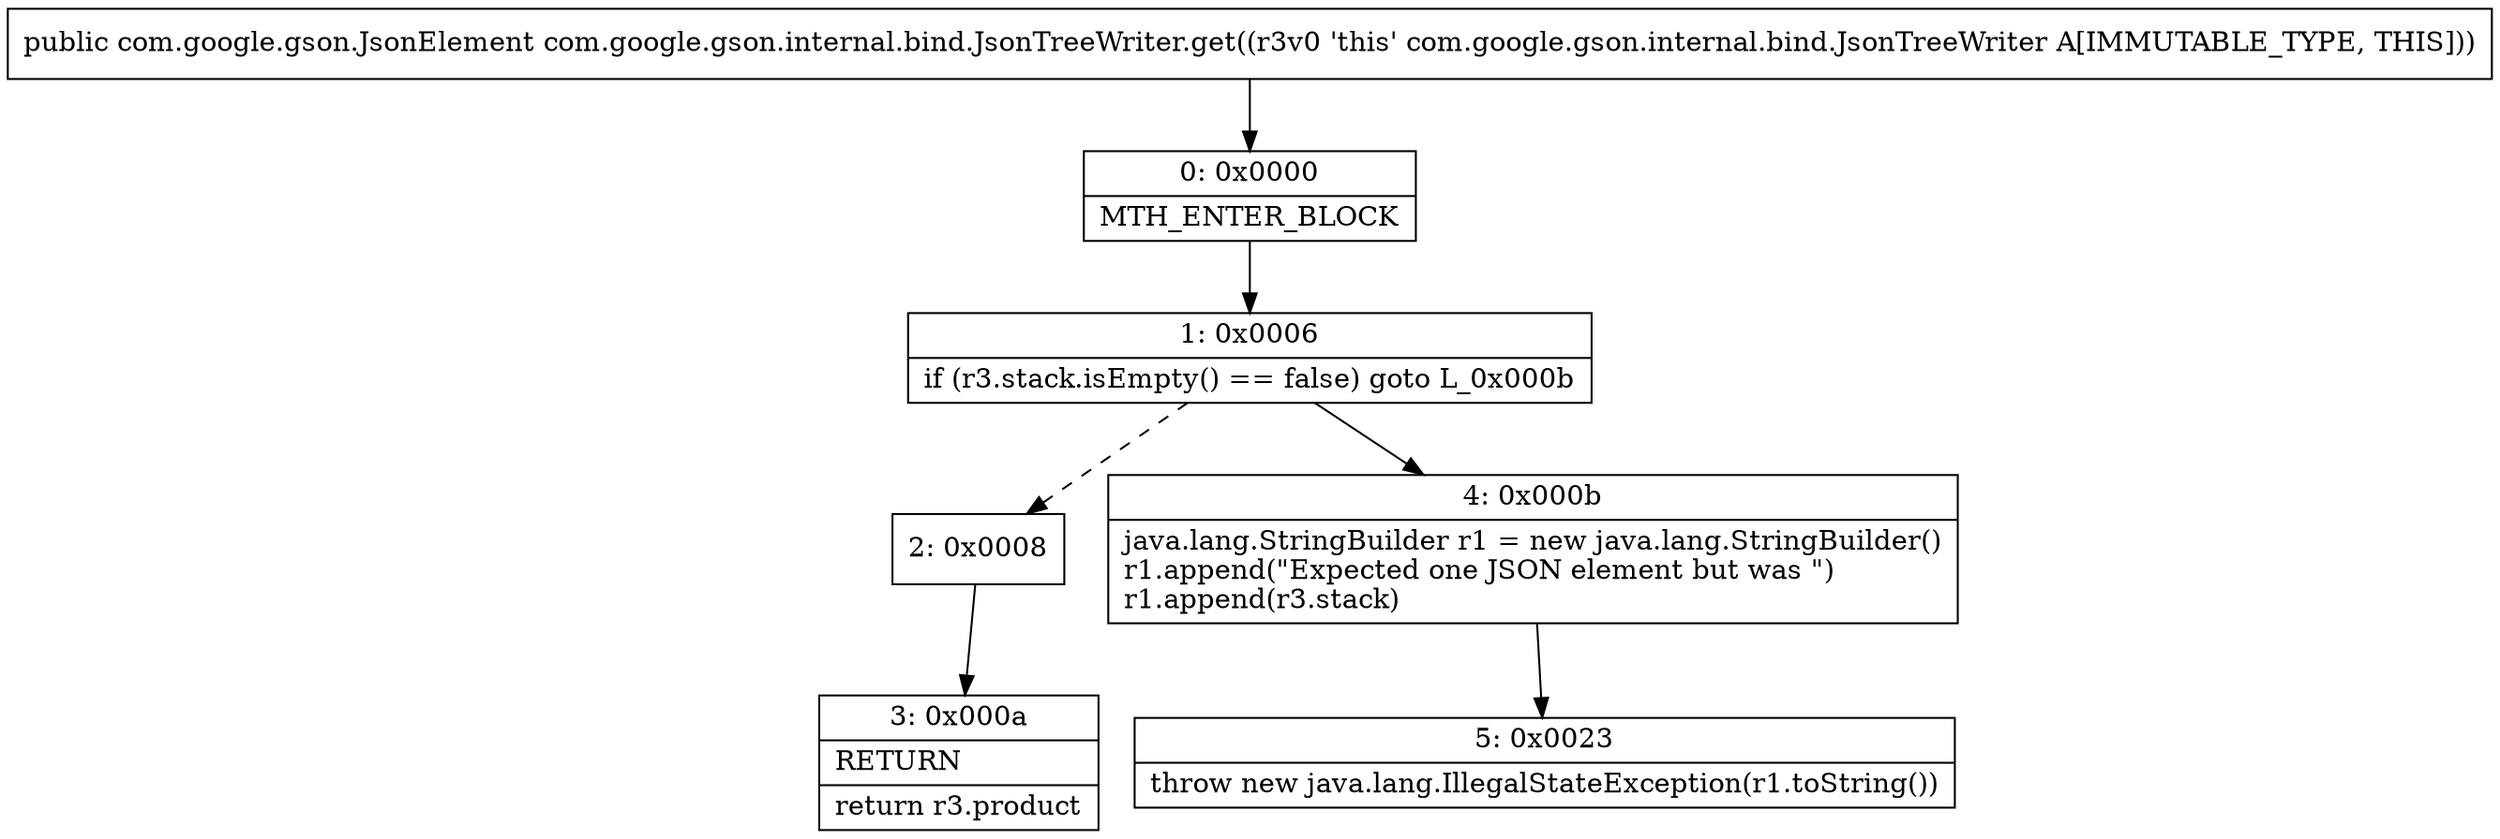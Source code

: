 digraph "CFG forcom.google.gson.internal.bind.JsonTreeWriter.get()Lcom\/google\/gson\/JsonElement;" {
Node_0 [shape=record,label="{0\:\ 0x0000|MTH_ENTER_BLOCK\l}"];
Node_1 [shape=record,label="{1\:\ 0x0006|if (r3.stack.isEmpty() == false) goto L_0x000b\l}"];
Node_2 [shape=record,label="{2\:\ 0x0008}"];
Node_3 [shape=record,label="{3\:\ 0x000a|RETURN\l|return r3.product\l}"];
Node_4 [shape=record,label="{4\:\ 0x000b|java.lang.StringBuilder r1 = new java.lang.StringBuilder()\lr1.append(\"Expected one JSON element but was \")\lr1.append(r3.stack)\l}"];
Node_5 [shape=record,label="{5\:\ 0x0023|throw new java.lang.IllegalStateException(r1.toString())\l}"];
MethodNode[shape=record,label="{public com.google.gson.JsonElement com.google.gson.internal.bind.JsonTreeWriter.get((r3v0 'this' com.google.gson.internal.bind.JsonTreeWriter A[IMMUTABLE_TYPE, THIS])) }"];
MethodNode -> Node_0;
Node_0 -> Node_1;
Node_1 -> Node_2[style=dashed];
Node_1 -> Node_4;
Node_2 -> Node_3;
Node_4 -> Node_5;
}

